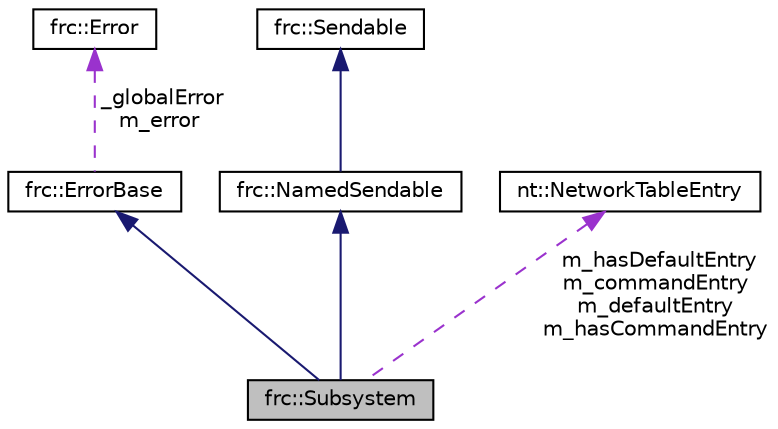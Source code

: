 digraph "frc::Subsystem"
{
  edge [fontname="Helvetica",fontsize="10",labelfontname="Helvetica",labelfontsize="10"];
  node [fontname="Helvetica",fontsize="10",shape=record];
  Node1 [label="frc::Subsystem",height=0.2,width=0.4,color="black", fillcolor="grey75", style="filled", fontcolor="black"];
  Node2 -> Node1 [dir="back",color="midnightblue",fontsize="10",style="solid",fontname="Helvetica"];
  Node2 [label="frc::ErrorBase",height=0.2,width=0.4,color="black", fillcolor="white", style="filled",URL="$classfrc_1_1ErrorBase.html",tooltip="Base class for most objects. "];
  Node3 -> Node2 [dir="back",color="darkorchid3",fontsize="10",style="dashed",label=" _globalError\nm_error" ,fontname="Helvetica"];
  Node3 [label="frc::Error",height=0.2,width=0.4,color="black", fillcolor="white", style="filled",URL="$classfrc_1_1Error.html",tooltip="Error object represents a library error. "];
  Node4 -> Node1 [dir="back",color="midnightblue",fontsize="10",style="solid",fontname="Helvetica"];
  Node4 [label="frc::NamedSendable",height=0.2,width=0.4,color="black", fillcolor="white", style="filled",URL="$classfrc_1_1NamedSendable.html",tooltip="The interface for sendable objects that gives the sendable a default name in the Smart Dashboard..."];
  Node5 -> Node4 [dir="back",color="midnightblue",fontsize="10",style="solid",fontname="Helvetica"];
  Node5 [label="frc::Sendable",height=0.2,width=0.4,color="black", fillcolor="white", style="filled",URL="$classfrc_1_1Sendable.html"];
  Node6 -> Node1 [dir="back",color="darkorchid3",fontsize="10",style="dashed",label=" m_hasDefaultEntry\nm_commandEntry\nm_defaultEntry\nm_hasCommandEntry" ,fontname="Helvetica"];
  Node6 [label="nt::NetworkTableEntry",height=0.2,width=0.4,color="black", fillcolor="white", style="filled",URL="$classnt_1_1NetworkTableEntry.html",tooltip="NetworkTables Entry. "];
}
